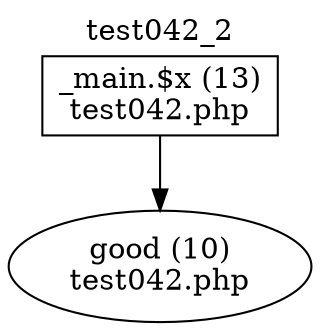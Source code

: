 digraph cfg {
  label="test042_2";
  labelloc=t;
  n1 [shape=box, label="_main.$x (13)\ntest042.php"];
  n2 [shape=ellipse, label="good (10)\ntest042.php"];
  n1 -> n2;
}
